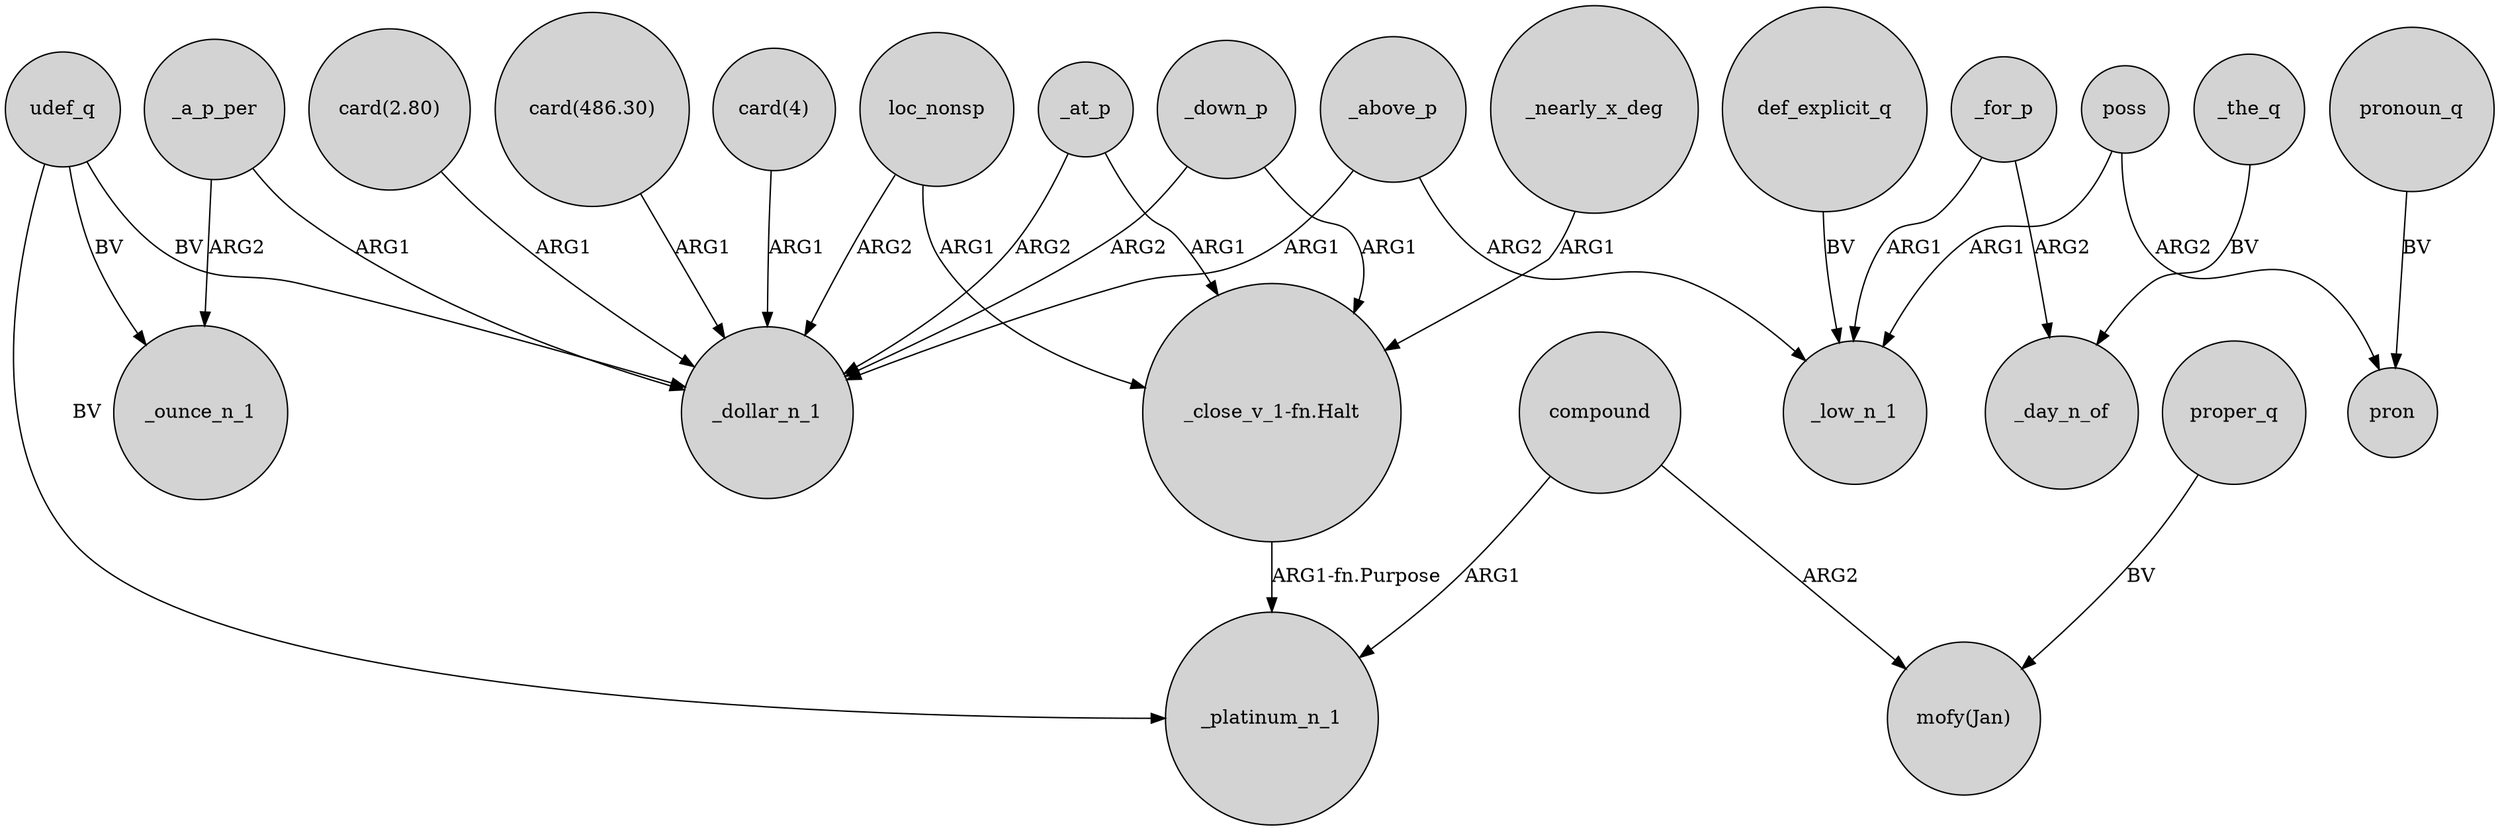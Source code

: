 digraph {
	node [shape=circle style=filled]
	udef_q -> _platinum_n_1 [label=BV]
	compound -> "mofy(Jan)" [label=ARG2]
	_for_p -> _low_n_1 [label=ARG1]
	proper_q -> "mofy(Jan)" [label=BV]
	"card(2.80)" -> _dollar_n_1 [label=ARG1]
	loc_nonsp -> _dollar_n_1 [label=ARG2]
	_down_p -> "_close_v_1-fn.Halt" [label=ARG1]
	_for_p -> _day_n_of [label=ARG2]
	"card(4)" -> _dollar_n_1 [label=ARG1]
	poss -> _low_n_1 [label=ARG1]
	_a_p_per -> _ounce_n_1 [label=ARG2]
	loc_nonsp -> "_close_v_1-fn.Halt" [label=ARG1]
	pronoun_q -> pron [label=BV]
	"_close_v_1-fn.Halt" -> _platinum_n_1 [label="ARG1-fn.Purpose"]
	poss -> pron [label=ARG2]
	_above_p -> _low_n_1 [label=ARG2]
	_at_p -> _dollar_n_1 [label=ARG2]
	compound -> _platinum_n_1 [label=ARG1]
	_nearly_x_deg -> "_close_v_1-fn.Halt" [label=ARG1]
	_the_q -> _day_n_of [label=BV]
	_at_p -> "_close_v_1-fn.Halt" [label=ARG1]
	"card(486.30)" -> _dollar_n_1 [label=ARG1]
	def_explicit_q -> _low_n_1 [label=BV]
	udef_q -> _dollar_n_1 [label=BV]
	_down_p -> _dollar_n_1 [label=ARG2]
	_a_p_per -> _dollar_n_1 [label=ARG1]
	_above_p -> _dollar_n_1 [label=ARG1]
	udef_q -> _ounce_n_1 [label=BV]
}
